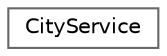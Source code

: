 digraph "Graphical Class Hierarchy"
{
 // LATEX_PDF_SIZE
  bgcolor="transparent";
  edge [fontname=Helvetica,fontsize=10,labelfontname=Helvetica,labelfontsize=10];
  node [fontname=Helvetica,fontsize=10,shape=box,height=0.2,width=0.4];
  rankdir="LR";
  Node0 [id="Node000000",label="CityService",height=0.2,width=0.4,color="grey40", fillcolor="white", style="filled",URL="$classCityService.html",tooltip="Class representing a city service."];
}

